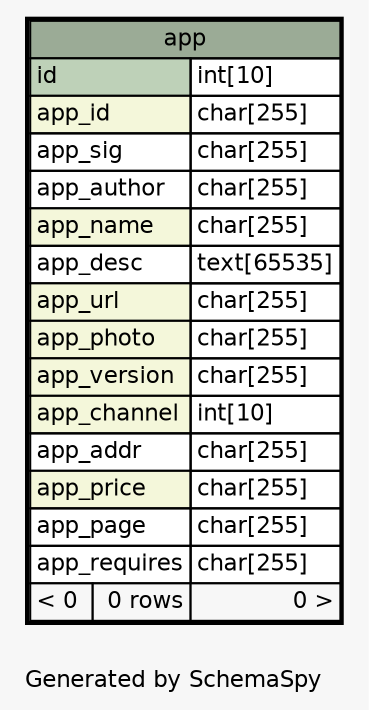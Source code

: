 // dot 2.26.3 on Linux 3.2.0-4-686-pae
// SchemaSpy rev 590
digraph "oneDegreeRelationshipsDiagram" {
  graph [
    rankdir="RL"
    bgcolor="#f7f7f7"
    label="\nGenerated by SchemaSpy"
    labeljust="l"
    nodesep="0.18"
    ranksep="0.46"
    fontname="Helvetica"
    fontsize="11"
  ];
  node [
    fontname="Helvetica"
    fontsize="11"
    shape="plaintext"
  ];
  edge [
    arrowsize="0.8"
  ];
  "app" [
    label=<
    <TABLE BORDER="2" CELLBORDER="1" CELLSPACING="0" BGCOLOR="#ffffff">
      <TR><TD COLSPAN="3" BGCOLOR="#9bab96" ALIGN="CENTER">app</TD></TR>
      <TR><TD PORT="id" COLSPAN="2" BGCOLOR="#bed1b8" ALIGN="LEFT">id</TD><TD PORT="id.type" ALIGN="LEFT">int[10]</TD></TR>
      <TR><TD PORT="app_id" COLSPAN="2" BGCOLOR="#f4f7da" ALIGN="LEFT">app_id</TD><TD PORT="app_id.type" ALIGN="LEFT">char[255]</TD></TR>
      <TR><TD PORT="app_sig" COLSPAN="2" ALIGN="LEFT">app_sig</TD><TD PORT="app_sig.type" ALIGN="LEFT">char[255]</TD></TR>
      <TR><TD PORT="app_author" COLSPAN="2" ALIGN="LEFT">app_author</TD><TD PORT="app_author.type" ALIGN="LEFT">char[255]</TD></TR>
      <TR><TD PORT="app_name" COLSPAN="2" BGCOLOR="#f4f7da" ALIGN="LEFT">app_name</TD><TD PORT="app_name.type" ALIGN="LEFT">char[255]</TD></TR>
      <TR><TD PORT="app_desc" COLSPAN="2" ALIGN="LEFT">app_desc</TD><TD PORT="app_desc.type" ALIGN="LEFT">text[65535]</TD></TR>
      <TR><TD PORT="app_url" COLSPAN="2" BGCOLOR="#f4f7da" ALIGN="LEFT">app_url</TD><TD PORT="app_url.type" ALIGN="LEFT">char[255]</TD></TR>
      <TR><TD PORT="app_photo" COLSPAN="2" BGCOLOR="#f4f7da" ALIGN="LEFT">app_photo</TD><TD PORT="app_photo.type" ALIGN="LEFT">char[255]</TD></TR>
      <TR><TD PORT="app_version" COLSPAN="2" BGCOLOR="#f4f7da" ALIGN="LEFT">app_version</TD><TD PORT="app_version.type" ALIGN="LEFT">char[255]</TD></TR>
      <TR><TD PORT="app_channel" COLSPAN="2" BGCOLOR="#f4f7da" ALIGN="LEFT">app_channel</TD><TD PORT="app_channel.type" ALIGN="LEFT">int[10]</TD></TR>
      <TR><TD PORT="app_addr" COLSPAN="2" ALIGN="LEFT">app_addr</TD><TD PORT="app_addr.type" ALIGN="LEFT">char[255]</TD></TR>
      <TR><TD PORT="app_price" COLSPAN="2" BGCOLOR="#f4f7da" ALIGN="LEFT">app_price</TD><TD PORT="app_price.type" ALIGN="LEFT">char[255]</TD></TR>
      <TR><TD PORT="app_page" COLSPAN="2" ALIGN="LEFT">app_page</TD><TD PORT="app_page.type" ALIGN="LEFT">char[255]</TD></TR>
      <TR><TD PORT="app_requires" COLSPAN="2" ALIGN="LEFT">app_requires</TD><TD PORT="app_requires.type" ALIGN="LEFT">char[255]</TD></TR>
      <TR><TD ALIGN="LEFT" BGCOLOR="#f7f7f7">&lt; 0</TD><TD ALIGN="RIGHT" BGCOLOR="#f7f7f7">0 rows</TD><TD ALIGN="RIGHT" BGCOLOR="#f7f7f7">0 &gt;</TD></TR>
    </TABLE>>
    URL="app.html"
    tooltip="app"
  ];
}
